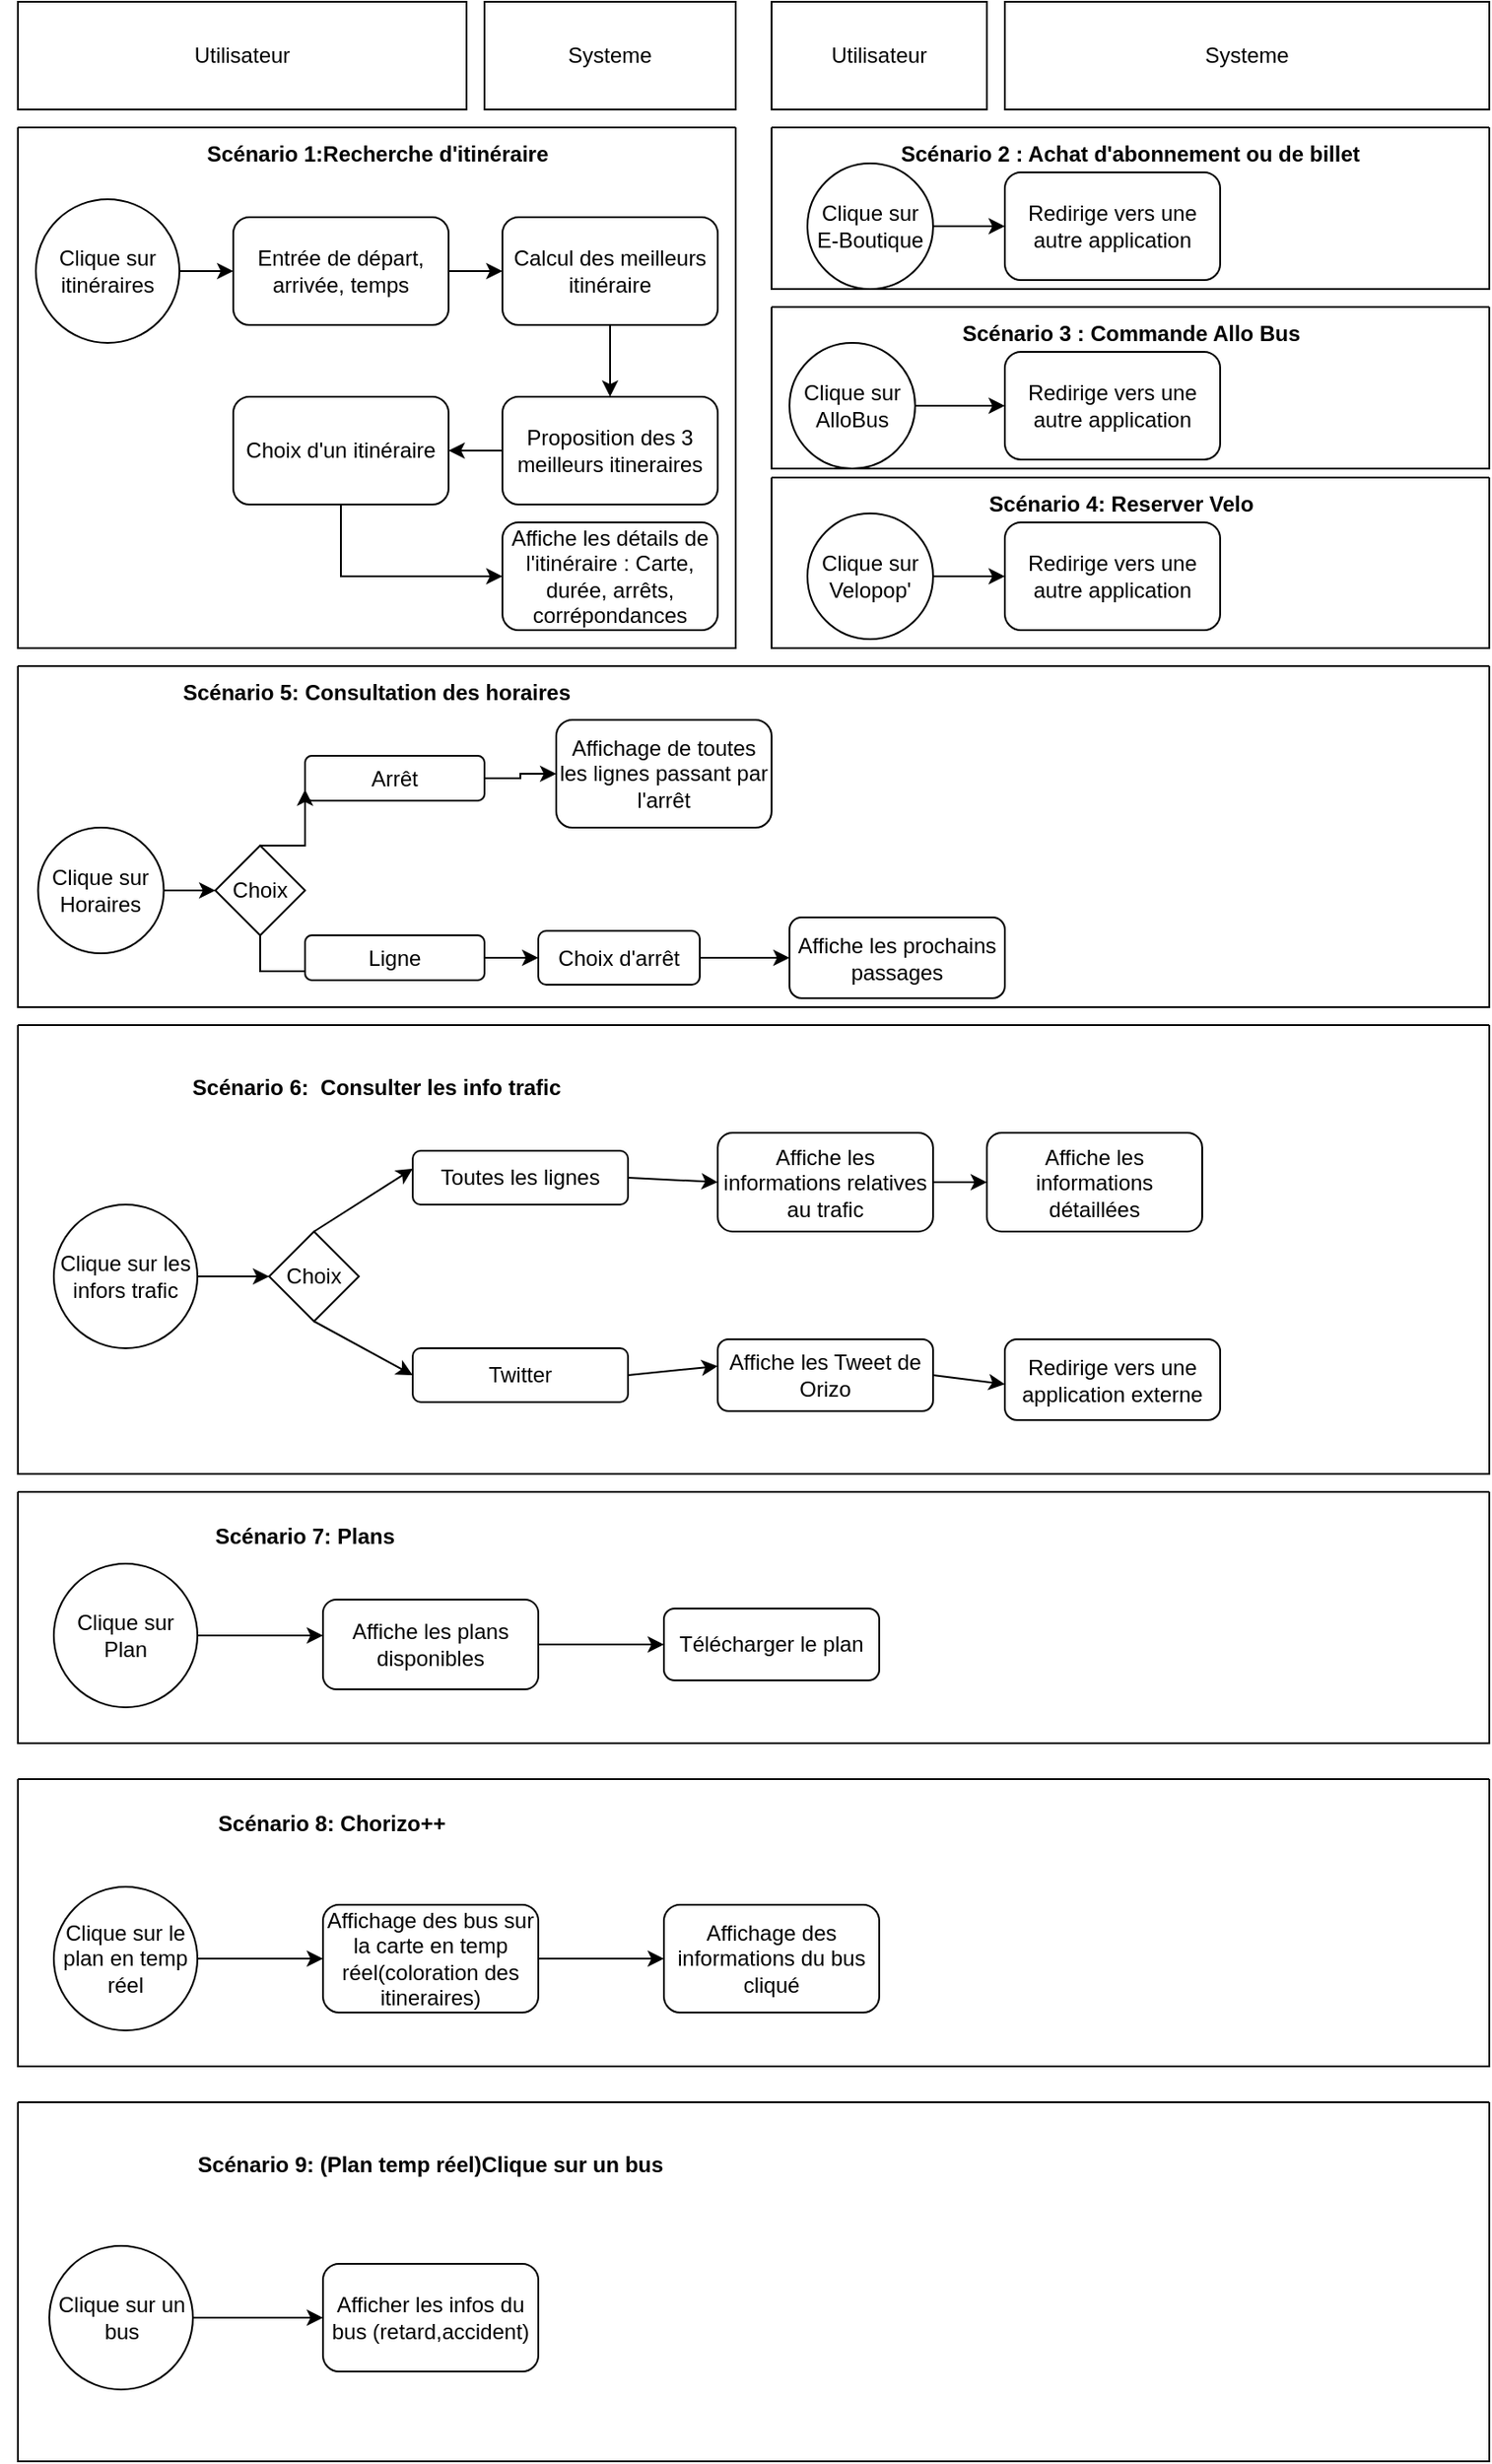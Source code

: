 <mxfile version="17.0.0" type="github">
  <diagram id="YqP27WUokVk4O-feUTNu" name="Page-1">
    <mxGraphModel dx="1422" dy="762" grid="1" gridSize="10" guides="1" tooltips="1" connect="1" arrows="1" fold="1" page="1" pageScale="1" pageWidth="850" pageHeight="1100" math="0" shadow="0">
      <root>
        <mxCell id="0" />
        <mxCell id="1" parent="0" />
        <mxCell id="Umk5Mk7T6SRKJrNun_KQ-3" style="edgeStyle=orthogonalEdgeStyle;rounded=0;orthogonalLoop=1;jettySize=auto;html=1;exitX=1;exitY=0.5;exitDx=0;exitDy=0;entryX=0;entryY=0.5;entryDx=0;entryDy=0;" parent="1" source="Umk5Mk7T6SRKJrNun_KQ-1" target="Umk5Mk7T6SRKJrNun_KQ-2" edge="1">
          <mxGeometry relative="1" as="geometry" />
        </mxCell>
        <mxCell id="Umk5Mk7T6SRKJrNun_KQ-1" value="&lt;div&gt;Clique sur itinéraires&lt;br&gt;&lt;/div&gt;" style="ellipse;whiteSpace=wrap;html=1;aspect=fixed;" parent="1" vertex="1">
          <mxGeometry x="30" y="120" width="80" height="80" as="geometry" />
        </mxCell>
        <mxCell id="Umk5Mk7T6SRKJrNun_KQ-6" style="edgeStyle=orthogonalEdgeStyle;rounded=0;orthogonalLoop=1;jettySize=auto;html=1;exitX=1;exitY=0.5;exitDx=0;exitDy=0;entryX=0;entryY=0.5;entryDx=0;entryDy=0;" parent="1" source="Umk5Mk7T6SRKJrNun_KQ-2" edge="1">
          <mxGeometry relative="1" as="geometry">
            <mxPoint x="290" y="160" as="targetPoint" />
          </mxGeometry>
        </mxCell>
        <mxCell id="Umk5Mk7T6SRKJrNun_KQ-2" value="&lt;div&gt;Entrée de départ, arrivée, temps&lt;/div&gt;" style="rounded=1;whiteSpace=wrap;html=1;" parent="1" vertex="1">
          <mxGeometry x="140" y="130" width="120" height="60" as="geometry" />
        </mxCell>
        <mxCell id="Umk5Mk7T6SRKJrNun_KQ-9" style="edgeStyle=orthogonalEdgeStyle;rounded=0;orthogonalLoop=1;jettySize=auto;html=1;exitX=0.5;exitY=1;exitDx=0;exitDy=0;" parent="1" source="Umk5Mk7T6SRKJrNun_KQ-11" target="Umk5Mk7T6SRKJrNun_KQ-7" edge="1">
          <mxGeometry relative="1" as="geometry">
            <mxPoint x="350" y="200" as="sourcePoint" />
            <Array as="points">
              <mxPoint x="350" y="210" />
              <mxPoint x="350" y="210" />
            </Array>
          </mxGeometry>
        </mxCell>
        <mxCell id="Umk5Mk7T6SRKJrNun_KQ-14" style="edgeStyle=orthogonalEdgeStyle;rounded=0;orthogonalLoop=1;jettySize=auto;html=1;" parent="1" source="Umk5Mk7T6SRKJrNun_KQ-7" target="Umk5Mk7T6SRKJrNun_KQ-13" edge="1">
          <mxGeometry relative="1" as="geometry" />
        </mxCell>
        <mxCell id="Umk5Mk7T6SRKJrNun_KQ-7" value="&lt;div&gt;Proposition des 3 meilleurs itineraires&lt;/div&gt;" style="rounded=1;whiteSpace=wrap;html=1;" parent="1" vertex="1">
          <mxGeometry x="290" y="230" width="120" height="60" as="geometry" />
        </mxCell>
        <mxCell id="Umk5Mk7T6SRKJrNun_KQ-11" value="&lt;div&gt;Calcul des meilleurs itinéraire&lt;/div&gt;" style="rounded=1;whiteSpace=wrap;html=1;" parent="1" vertex="1">
          <mxGeometry x="290" y="130" width="120" height="60" as="geometry" />
        </mxCell>
        <mxCell id="Umk5Mk7T6SRKJrNun_KQ-17" style="edgeStyle=orthogonalEdgeStyle;rounded=0;orthogonalLoop=1;jettySize=auto;html=1;exitX=0.5;exitY=1;exitDx=0;exitDy=0;entryX=0;entryY=0.5;entryDx=0;entryDy=0;" parent="1" source="Umk5Mk7T6SRKJrNun_KQ-13" target="Umk5Mk7T6SRKJrNun_KQ-15" edge="1">
          <mxGeometry relative="1" as="geometry" />
        </mxCell>
        <mxCell id="Umk5Mk7T6SRKJrNun_KQ-13" value="&lt;div&gt;Choix d&#39;un itinéraire&lt;/div&gt;" style="rounded=1;whiteSpace=wrap;html=1;" parent="1" vertex="1">
          <mxGeometry x="140" y="230" width="120" height="60" as="geometry" />
        </mxCell>
        <mxCell id="Umk5Mk7T6SRKJrNun_KQ-15" value="Affiche les détails de l&#39;itinéraire : Carte, durée, arrêts, corrépondances" style="rounded=1;whiteSpace=wrap;html=1;" parent="1" vertex="1">
          <mxGeometry x="290" y="300" width="120" height="60" as="geometry" />
        </mxCell>
        <mxCell id="Umk5Mk7T6SRKJrNun_KQ-20" value="" style="swimlane;startSize=0;" parent="1" vertex="1">
          <mxGeometry x="20" y="80" width="400" height="290" as="geometry" />
        </mxCell>
        <mxCell id="Umk5Mk7T6SRKJrNun_KQ-21" value="&lt;b&gt;Scénario 1:Recherche d&#39;itinéraire&lt;/b&gt;" style="text;html=1;strokeColor=none;fillColor=none;align=center;verticalAlign=middle;whiteSpace=wrap;rounded=0;" parent="Umk5Mk7T6SRKJrNun_KQ-20" vertex="1">
          <mxGeometry x="97.5" width="205" height="30" as="geometry" />
        </mxCell>
        <mxCell id="r48zgYtYUh1CPsNShktc-1" value="Utilisateur" style="rounded=0;whiteSpace=wrap;html=1;" parent="1" vertex="1">
          <mxGeometry x="20" y="10" width="250" height="60" as="geometry" />
        </mxCell>
        <mxCell id="r48zgYtYUh1CPsNShktc-4" value="&lt;div&gt;Systeme&lt;/div&gt;" style="rounded=0;whiteSpace=wrap;html=1;" parent="1" vertex="1">
          <mxGeometry x="280" y="10" width="140" height="60" as="geometry" />
        </mxCell>
        <mxCell id="r48zgYtYUh1CPsNShktc-7" value="" style="swimlane;startSize=0;" parent="1" vertex="1">
          <mxGeometry x="440" y="80" width="400" height="90" as="geometry" />
        </mxCell>
        <mxCell id="r48zgYtYUh1CPsNShktc-10" style="edgeStyle=orthogonalEdgeStyle;rounded=0;orthogonalLoop=1;jettySize=auto;html=1;exitX=1;exitY=0.5;exitDx=0;exitDy=0;entryX=0;entryY=0.5;entryDx=0;entryDy=0;" parent="r48zgYtYUh1CPsNShktc-7" source="r48zgYtYUh1CPsNShktc-8" target="r48zgYtYUh1CPsNShktc-9" edge="1">
          <mxGeometry relative="1" as="geometry" />
        </mxCell>
        <mxCell id="r48zgYtYUh1CPsNShktc-8" value="&lt;div&gt;Clique sur E-Boutique&lt;/div&gt;" style="ellipse;whiteSpace=wrap;html=1;aspect=fixed;" parent="r48zgYtYUh1CPsNShktc-7" vertex="1">
          <mxGeometry x="20" y="20" width="70" height="70" as="geometry" />
        </mxCell>
        <mxCell id="r48zgYtYUh1CPsNShktc-9" value="&lt;div&gt;Redirige vers une autre application&lt;/div&gt;" style="rounded=1;whiteSpace=wrap;html=1;" parent="r48zgYtYUh1CPsNShktc-7" vertex="1">
          <mxGeometry x="130" y="25" width="120" height="60" as="geometry" />
        </mxCell>
        <mxCell id="r48zgYtYUh1CPsNShktc-11" value="&lt;b&gt;Scénario 2 : Achat d&#39;abonnement ou de billet&lt;/b&gt;" style="text;html=1;strokeColor=none;fillColor=none;align=center;verticalAlign=middle;whiteSpace=wrap;rounded=0;" parent="r48zgYtYUh1CPsNShktc-7" vertex="1">
          <mxGeometry x="60" width="280" height="30" as="geometry" />
        </mxCell>
        <mxCell id="r48zgYtYUh1CPsNShktc-12" value="" style="swimlane;startSize=0;" parent="1" vertex="1">
          <mxGeometry x="440" y="180" width="400" height="90" as="geometry" />
        </mxCell>
        <mxCell id="r48zgYtYUh1CPsNShktc-15" value="&lt;div&gt;&lt;b&gt;Scénario 3 : Commande Allo Bus&lt;/b&gt;&lt;/div&gt;" style="text;html=1;strokeColor=none;fillColor=none;align=center;verticalAlign=middle;whiteSpace=wrap;rounded=0;" parent="r48zgYtYUh1CPsNShktc-12" vertex="1">
          <mxGeometry x="92.5" width="215" height="30" as="geometry" />
        </mxCell>
        <mxCell id="r48zgYtYUh1CPsNShktc-17" value="&lt;div&gt;Clique sur AlloBus&lt;/div&gt;" style="ellipse;whiteSpace=wrap;html=1;aspect=fixed;" parent="r48zgYtYUh1CPsNShktc-12" vertex="1">
          <mxGeometry x="10" y="20" width="70" height="70" as="geometry" />
        </mxCell>
        <mxCell id="r48zgYtYUh1CPsNShktc-18" value="&lt;div&gt;Redirige vers une autre application&lt;/div&gt;" style="rounded=1;whiteSpace=wrap;html=1;" parent="r48zgYtYUh1CPsNShktc-12" vertex="1">
          <mxGeometry x="130" y="25" width="120" height="60" as="geometry" />
        </mxCell>
        <mxCell id="r48zgYtYUh1CPsNShktc-16" style="edgeStyle=orthogonalEdgeStyle;rounded=0;orthogonalLoop=1;jettySize=auto;html=1;exitX=1;exitY=0.5;exitDx=0;exitDy=0;entryX=0;entryY=0.5;entryDx=0;entryDy=0;" parent="r48zgYtYUh1CPsNShktc-12" source="r48zgYtYUh1CPsNShktc-17" target="r48zgYtYUh1CPsNShktc-18" edge="1">
          <mxGeometry relative="1" as="geometry" />
        </mxCell>
        <mxCell id="r48zgYtYUh1CPsNShktc-13" value="Utilisateur" style="rounded=0;whiteSpace=wrap;html=1;" parent="1" vertex="1">
          <mxGeometry x="440" y="10" width="120" height="60" as="geometry" />
        </mxCell>
        <mxCell id="r48zgYtYUh1CPsNShktc-14" value="Systeme" style="rounded=0;whiteSpace=wrap;html=1;" parent="1" vertex="1">
          <mxGeometry x="570" y="10" width="270" height="60" as="geometry" />
        </mxCell>
        <mxCell id="r48zgYtYUh1CPsNShktc-21" value="&lt;b&gt;Scénario 4: Reserver Velo&lt;/b&gt;" style="text;html=1;strokeColor=none;fillColor=none;align=center;verticalAlign=middle;whiteSpace=wrap;rounded=0;" parent="1" vertex="1">
          <mxGeometry x="510" y="275" width="250" height="30" as="geometry" />
        </mxCell>
        <mxCell id="r48zgYtYUh1CPsNShktc-29" value="" style="swimlane;startSize=0;" parent="1" vertex="1">
          <mxGeometry x="440" y="275" width="400" height="95" as="geometry" />
        </mxCell>
        <mxCell id="r48zgYtYUh1CPsNShktc-23" value="Clique sur Velopop&#39;" style="ellipse;whiteSpace=wrap;html=1;aspect=fixed;" parent="r48zgYtYUh1CPsNShktc-29" vertex="1">
          <mxGeometry x="20" y="20" width="70" height="70" as="geometry" />
        </mxCell>
        <mxCell id="r48zgYtYUh1CPsNShktc-24" value="&lt;div&gt;Redirige vers une autre application&lt;/div&gt;" style="rounded=1;whiteSpace=wrap;html=1;" parent="r48zgYtYUh1CPsNShktc-29" vertex="1">
          <mxGeometry x="130" y="25" width="120" height="60" as="geometry" />
        </mxCell>
        <mxCell id="r48zgYtYUh1CPsNShktc-26" value="" style="edgeStyle=orthogonalEdgeStyle;rounded=0;orthogonalLoop=1;jettySize=auto;html=1;" parent="r48zgYtYUh1CPsNShktc-29" source="r48zgYtYUh1CPsNShktc-23" target="r48zgYtYUh1CPsNShktc-24" edge="1">
          <mxGeometry relative="1" as="geometry" />
        </mxCell>
        <mxCell id="r48zgYtYUh1CPsNShktc-32" value="" style="swimlane;startSize=0;" parent="1" vertex="1">
          <mxGeometry x="20" y="380" width="820" height="190" as="geometry">
            <mxRectangle x="20" y="380" width="50" height="40" as="alternateBounds" />
          </mxGeometry>
        </mxCell>
        <mxCell id="r48zgYtYUh1CPsNShktc-33" value="Clique sur Horaires" style="ellipse;whiteSpace=wrap;html=1;aspect=fixed;" parent="r48zgYtYUh1CPsNShktc-32" vertex="1">
          <mxGeometry x="11.25" y="90" width="70" height="70" as="geometry" />
        </mxCell>
        <mxCell id="r48zgYtYUh1CPsNShktc-34" value="&lt;b&gt;Scénario 5: Consultation des horaires&lt;/b&gt;" style="text;html=1;strokeColor=none;fillColor=none;align=center;verticalAlign=middle;whiteSpace=wrap;rounded=0;" parent="r48zgYtYUh1CPsNShktc-32" vertex="1">
          <mxGeometry x="81.25" width="237.5" height="30" as="geometry" />
        </mxCell>
        <mxCell id="r48zgYtYUh1CPsNShktc-55" style="edgeStyle=orthogonalEdgeStyle;rounded=0;orthogonalLoop=1;jettySize=auto;html=1;entryX=0;entryY=0.5;entryDx=0;entryDy=0;" parent="r48zgYtYUh1CPsNShktc-32" source="r48zgYtYUh1CPsNShktc-35" target="r48zgYtYUh1CPsNShktc-49" edge="1">
          <mxGeometry relative="1" as="geometry" />
        </mxCell>
        <mxCell id="r48zgYtYUh1CPsNShktc-35" value="&lt;div&gt;Arrêt&lt;/div&gt;" style="rounded=1;whiteSpace=wrap;html=1;" parent="r48zgYtYUh1CPsNShktc-32" vertex="1">
          <mxGeometry x="160" y="50" width="100" height="25" as="geometry" />
        </mxCell>
        <mxCell id="r48zgYtYUh1CPsNShktc-41" style="edgeStyle=orthogonalEdgeStyle;rounded=0;orthogonalLoop=1;jettySize=auto;html=1;entryX=0;entryY=0.25;entryDx=0;entryDy=0;" parent="r48zgYtYUh1CPsNShktc-32" source="r48zgYtYUh1CPsNShktc-37" target="r48zgYtYUh1CPsNShktc-39" edge="1">
          <mxGeometry relative="1" as="geometry" />
        </mxCell>
        <mxCell id="r48zgYtYUh1CPsNShktc-47" style="edgeStyle=orthogonalEdgeStyle;rounded=0;orthogonalLoop=1;jettySize=auto;html=1;exitX=0.5;exitY=0;exitDx=0;exitDy=0;entryX=0;entryY=0.75;entryDx=0;entryDy=0;" parent="r48zgYtYUh1CPsNShktc-32" source="r48zgYtYUh1CPsNShktc-37" target="r48zgYtYUh1CPsNShktc-35" edge="1">
          <mxGeometry relative="1" as="geometry" />
        </mxCell>
        <mxCell id="r48zgYtYUh1CPsNShktc-37" value="&lt;div&gt;Choix&lt;/div&gt;" style="rhombus;whiteSpace=wrap;html=1;" parent="r48zgYtYUh1CPsNShktc-32" vertex="1">
          <mxGeometry x="110" y="100" width="50" height="50" as="geometry" />
        </mxCell>
        <mxCell id="r48zgYtYUh1CPsNShktc-52" style="edgeStyle=orthogonalEdgeStyle;rounded=0;orthogonalLoop=1;jettySize=auto;html=1;entryX=0;entryY=0.5;entryDx=0;entryDy=0;" parent="r48zgYtYUh1CPsNShktc-32" source="r48zgYtYUh1CPsNShktc-39" target="r48zgYtYUh1CPsNShktc-50" edge="1">
          <mxGeometry relative="1" as="geometry" />
        </mxCell>
        <mxCell id="r48zgYtYUh1CPsNShktc-39" value="&lt;div&gt;Ligne&lt;/div&gt;" style="rounded=1;whiteSpace=wrap;html=1;" parent="r48zgYtYUh1CPsNShktc-32" vertex="1">
          <mxGeometry x="160" y="150" width="100" height="25" as="geometry" />
        </mxCell>
        <mxCell id="r48zgYtYUh1CPsNShktc-49" value="&lt;div&gt;Affichage de toutes les lignes passant par l&#39;arrêt&lt;/div&gt;" style="rounded=1;whiteSpace=wrap;html=1;" parent="r48zgYtYUh1CPsNShktc-32" vertex="1">
          <mxGeometry x="300" y="30" width="120" height="60" as="geometry" />
        </mxCell>
        <mxCell id="r48zgYtYUh1CPsNShktc-50" value="Choix d&#39;arrêt" style="rounded=1;whiteSpace=wrap;html=1;" parent="r48zgYtYUh1CPsNShktc-32" vertex="1">
          <mxGeometry x="290" y="147.5" width="90" height="30" as="geometry" />
        </mxCell>
        <mxCell id="UJO03gXzS-ZTNtGmvzBQ-1" value="" style="endArrow=classic;html=1;rounded=0;entryX=0;entryY=0.5;entryDx=0;entryDy=0;exitX=1;exitY=0.5;exitDx=0;exitDy=0;" parent="r48zgYtYUh1CPsNShktc-32" source="r48zgYtYUh1CPsNShktc-33" target="r48zgYtYUh1CPsNShktc-37" edge="1">
          <mxGeometry width="50" height="50" relative="1" as="geometry">
            <mxPoint x="70" y="125" as="sourcePoint" />
            <mxPoint x="120" y="80" as="targetPoint" />
          </mxGeometry>
        </mxCell>
        <mxCell id="UJO03gXzS-ZTNtGmvzBQ-10" value="Affiche les prochains passages" style="rounded=1;whiteSpace=wrap;html=1;" parent="r48zgYtYUh1CPsNShktc-32" vertex="1">
          <mxGeometry x="430" y="140" width="120" height="45" as="geometry" />
        </mxCell>
        <mxCell id="UJO03gXzS-ZTNtGmvzBQ-11" value="" style="endArrow=classic;html=1;rounded=0;entryX=0;entryY=0.5;entryDx=0;entryDy=0;exitX=1;exitY=0.5;exitDx=0;exitDy=0;" parent="r48zgYtYUh1CPsNShktc-32" source="r48zgYtYUh1CPsNShktc-50" target="UJO03gXzS-ZTNtGmvzBQ-10" edge="1">
          <mxGeometry width="50" height="50" relative="1" as="geometry">
            <mxPoint x="380" y="180" as="sourcePoint" />
            <mxPoint x="430" y="130" as="targetPoint" />
          </mxGeometry>
        </mxCell>
        <mxCell id="UJO03gXzS-ZTNtGmvzBQ-23" value="" style="swimlane;startSize=0;" parent="1" vertex="1">
          <mxGeometry x="20" y="580" width="820" height="250" as="geometry" />
        </mxCell>
        <mxCell id="UJO03gXzS-ZTNtGmvzBQ-3" value="Clique sur les infors trafic" style="ellipse;whiteSpace=wrap;html=1;aspect=fixed;" parent="UJO03gXzS-ZTNtGmvzBQ-23" vertex="1">
          <mxGeometry x="20" y="100" width="80" height="80" as="geometry" />
        </mxCell>
        <mxCell id="UJO03gXzS-ZTNtGmvzBQ-4" value="Choix" style="rhombus;whiteSpace=wrap;html=1;" parent="UJO03gXzS-ZTNtGmvzBQ-23" vertex="1">
          <mxGeometry x="140" y="115" width="50" height="50" as="geometry" />
        </mxCell>
        <mxCell id="UJO03gXzS-ZTNtGmvzBQ-5" value="" style="endArrow=classic;html=1;rounded=0;entryX=0;entryY=0.5;entryDx=0;entryDy=0;exitX=1;exitY=0.5;exitDx=0;exitDy=0;" parent="UJO03gXzS-ZTNtGmvzBQ-23" source="UJO03gXzS-ZTNtGmvzBQ-3" target="UJO03gXzS-ZTNtGmvzBQ-4" edge="1">
          <mxGeometry width="50" height="50" relative="1" as="geometry">
            <mxPoint x="90" y="170" as="sourcePoint" />
            <mxPoint x="140" y="120" as="targetPoint" />
          </mxGeometry>
        </mxCell>
        <mxCell id="UJO03gXzS-ZTNtGmvzBQ-6" value="Toutes les lignes" style="rounded=1;whiteSpace=wrap;html=1;" parent="UJO03gXzS-ZTNtGmvzBQ-23" vertex="1">
          <mxGeometry x="220" y="70" width="120" height="30" as="geometry" />
        </mxCell>
        <mxCell id="UJO03gXzS-ZTNtGmvzBQ-7" value="" style="endArrow=classic;html=1;rounded=0;exitX=0.5;exitY=0;exitDx=0;exitDy=0;" parent="UJO03gXzS-ZTNtGmvzBQ-23" source="UJO03gXzS-ZTNtGmvzBQ-4" edge="1">
          <mxGeometry width="50" height="50" relative="1" as="geometry">
            <mxPoint x="160" y="80" as="sourcePoint" />
            <mxPoint x="220" y="80" as="targetPoint" />
          </mxGeometry>
        </mxCell>
        <mxCell id="UJO03gXzS-ZTNtGmvzBQ-8" value="Twitter" style="rounded=1;whiteSpace=wrap;html=1;" parent="UJO03gXzS-ZTNtGmvzBQ-23" vertex="1">
          <mxGeometry x="220" y="180" width="120" height="30" as="geometry" />
        </mxCell>
        <mxCell id="UJO03gXzS-ZTNtGmvzBQ-12" value="" style="endArrow=classic;html=1;rounded=0;entryX=0;entryY=0.5;entryDx=0;entryDy=0;exitX=0.5;exitY=1;exitDx=0;exitDy=0;" parent="UJO03gXzS-ZTNtGmvzBQ-23" source="UJO03gXzS-ZTNtGmvzBQ-4" target="UJO03gXzS-ZTNtGmvzBQ-8" edge="1">
          <mxGeometry width="50" height="50" relative="1" as="geometry">
            <mxPoint x="165" y="210" as="sourcePoint" />
            <mxPoint x="215" y="160" as="targetPoint" />
          </mxGeometry>
        </mxCell>
        <mxCell id="UJO03gXzS-ZTNtGmvzBQ-13" value="Affiche les informations relatives au trafic" style="rounded=1;whiteSpace=wrap;html=1;" parent="UJO03gXzS-ZTNtGmvzBQ-23" vertex="1">
          <mxGeometry x="390" y="60" width="120" height="55" as="geometry" />
        </mxCell>
        <mxCell id="UJO03gXzS-ZTNtGmvzBQ-14" value="" style="endArrow=classic;html=1;rounded=0;exitX=1;exitY=0.5;exitDx=0;exitDy=0;entryX=0;entryY=0.5;entryDx=0;entryDy=0;" parent="UJO03gXzS-ZTNtGmvzBQ-23" source="UJO03gXzS-ZTNtGmvzBQ-6" target="UJO03gXzS-ZTNtGmvzBQ-13" edge="1">
          <mxGeometry width="50" height="50" relative="1" as="geometry">
            <mxPoint x="340" y="130" as="sourcePoint" />
            <mxPoint x="390" y="80" as="targetPoint" />
          </mxGeometry>
        </mxCell>
        <mxCell id="UJO03gXzS-ZTNtGmvzBQ-17" value="Affiche les informations détaillées" style="rounded=1;whiteSpace=wrap;html=1;" parent="UJO03gXzS-ZTNtGmvzBQ-23" vertex="1">
          <mxGeometry x="540" y="60" width="120" height="55" as="geometry" />
        </mxCell>
        <mxCell id="UJO03gXzS-ZTNtGmvzBQ-18" value="" style="endArrow=classic;html=1;rounded=0;exitX=1;exitY=0.5;exitDx=0;exitDy=0;entryX=0;entryY=0.5;entryDx=0;entryDy=0;" parent="UJO03gXzS-ZTNtGmvzBQ-23" source="UJO03gXzS-ZTNtGmvzBQ-13" target="UJO03gXzS-ZTNtGmvzBQ-17" edge="1">
          <mxGeometry width="50" height="50" relative="1" as="geometry">
            <mxPoint x="490" y="130" as="sourcePoint" />
            <mxPoint x="540" y="80" as="targetPoint" />
          </mxGeometry>
        </mxCell>
        <mxCell id="UJO03gXzS-ZTNtGmvzBQ-19" value="Affiche les Tweet de Orizo" style="rounded=1;whiteSpace=wrap;html=1;" parent="UJO03gXzS-ZTNtGmvzBQ-23" vertex="1">
          <mxGeometry x="390" y="175" width="120" height="40" as="geometry" />
        </mxCell>
        <mxCell id="UJO03gXzS-ZTNtGmvzBQ-20" value="" style="endArrow=classic;html=1;rounded=0;exitX=1;exitY=0.5;exitDx=0;exitDy=0;" parent="UJO03gXzS-ZTNtGmvzBQ-23" source="UJO03gXzS-ZTNtGmvzBQ-8" edge="1">
          <mxGeometry width="50" height="50" relative="1" as="geometry">
            <mxPoint x="340" y="240" as="sourcePoint" />
            <mxPoint x="390" y="190" as="targetPoint" />
          </mxGeometry>
        </mxCell>
        <mxCell id="UJO03gXzS-ZTNtGmvzBQ-21" value="Redirige vers une application externe" style="rounded=1;whiteSpace=wrap;html=1;" parent="UJO03gXzS-ZTNtGmvzBQ-23" vertex="1">
          <mxGeometry x="550" y="175" width="120" height="45" as="geometry" />
        </mxCell>
        <mxCell id="UJO03gXzS-ZTNtGmvzBQ-22" value="" style="endArrow=classic;html=1;rounded=0;exitX=1;exitY=0.5;exitDx=0;exitDy=0;" parent="UJO03gXzS-ZTNtGmvzBQ-23" source="UJO03gXzS-ZTNtGmvzBQ-19" edge="1">
          <mxGeometry width="50" height="50" relative="1" as="geometry">
            <mxPoint x="500" y="250" as="sourcePoint" />
            <mxPoint x="550" y="200" as="targetPoint" />
          </mxGeometry>
        </mxCell>
        <mxCell id="UJO03gXzS-ZTNtGmvzBQ-25" value="&lt;b&gt;Scénario 6:&amp;nbsp; Consulter les info trafic&lt;/b&gt;" style="text;html=1;strokeColor=none;fillColor=none;align=center;verticalAlign=middle;whiteSpace=wrap;rounded=0;" parent="UJO03gXzS-ZTNtGmvzBQ-23" vertex="1">
          <mxGeometry x="90" y="20" width="220" height="30" as="geometry" />
        </mxCell>
        <mxCell id="UJO03gXzS-ZTNtGmvzBQ-26" value="&lt;div&gt;Clique sur Plan&lt;/div&gt;" style="ellipse;whiteSpace=wrap;html=1;aspect=fixed;" parent="1" vertex="1">
          <mxGeometry x="40" y="880" width="80" height="80" as="geometry" />
        </mxCell>
        <mxCell id="UJO03gXzS-ZTNtGmvzBQ-27" value="Affiche les plans disponibles" style="rounded=1;whiteSpace=wrap;html=1;" parent="1" vertex="1">
          <mxGeometry x="190" y="900" width="120" height="50" as="geometry" />
        </mxCell>
        <mxCell id="UJO03gXzS-ZTNtGmvzBQ-28" value="Télécharger le plan" style="rounded=1;whiteSpace=wrap;html=1;" parent="1" vertex="1">
          <mxGeometry x="380" y="905" width="120" height="40" as="geometry" />
        </mxCell>
        <mxCell id="UJO03gXzS-ZTNtGmvzBQ-29" value="" style="endArrow=classic;html=1;rounded=0;exitX=1;exitY=0.5;exitDx=0;exitDy=0;" parent="1" source="UJO03gXzS-ZTNtGmvzBQ-26" edge="1">
          <mxGeometry width="50" height="50" relative="1" as="geometry">
            <mxPoint x="140" y="970" as="sourcePoint" />
            <mxPoint x="190" y="920" as="targetPoint" />
          </mxGeometry>
        </mxCell>
        <mxCell id="UJO03gXzS-ZTNtGmvzBQ-30" value="" style="endArrow=classic;html=1;rounded=0;exitX=1;exitY=0.5;exitDx=0;exitDy=0;" parent="1" source="UJO03gXzS-ZTNtGmvzBQ-27" edge="1">
          <mxGeometry width="50" height="50" relative="1" as="geometry">
            <mxPoint x="330" y="970" as="sourcePoint" />
            <mxPoint x="380" y="925" as="targetPoint" />
          </mxGeometry>
        </mxCell>
        <mxCell id="UJO03gXzS-ZTNtGmvzBQ-31" value="&lt;b&gt;Scénario 7: Plans&lt;/b&gt;" style="text;html=1;strokeColor=none;fillColor=none;align=center;verticalAlign=middle;whiteSpace=wrap;rounded=0;" parent="1" vertex="1">
          <mxGeometry x="120" y="850" width="120" height="30" as="geometry" />
        </mxCell>
        <mxCell id="UJO03gXzS-ZTNtGmvzBQ-32" value="" style="swimlane;startSize=0;" parent="1" vertex="1">
          <mxGeometry x="20" y="840" width="820" height="140" as="geometry">
            <mxRectangle x="20" y="840" width="50" height="40" as="alternateBounds" />
          </mxGeometry>
        </mxCell>
        <mxCell id="56q_HnTANDEBEadtEkHw-6" value="" style="swimlane;startSize=0;" vertex="1" parent="1">
          <mxGeometry x="20" y="1000" width="820" height="160" as="geometry" />
        </mxCell>
        <mxCell id="56q_HnTANDEBEadtEkHw-1" value="Clique sur le plan en temp réel" style="ellipse;whiteSpace=wrap;html=1;aspect=fixed;" vertex="1" parent="56q_HnTANDEBEadtEkHw-6">
          <mxGeometry x="20" y="60" width="80" height="80" as="geometry" />
        </mxCell>
        <mxCell id="56q_HnTANDEBEadtEkHw-2" value="Affichage des bus sur la carte en temp réel(coloration des itineraires)" style="rounded=1;whiteSpace=wrap;html=1;" vertex="1" parent="56q_HnTANDEBEadtEkHw-6">
          <mxGeometry x="170" y="70" width="120" height="60" as="geometry" />
        </mxCell>
        <mxCell id="56q_HnTANDEBEadtEkHw-3" value="" style="endArrow=classic;html=1;rounded=0;entryX=0;entryY=0.5;entryDx=0;entryDy=0;" edge="1" parent="56q_HnTANDEBEadtEkHw-6" target="56q_HnTANDEBEadtEkHw-2">
          <mxGeometry width="50" height="50" relative="1" as="geometry">
            <mxPoint x="100" y="100" as="sourcePoint" />
            <mxPoint x="150" y="50" as="targetPoint" />
          </mxGeometry>
        </mxCell>
        <mxCell id="56q_HnTANDEBEadtEkHw-4" value="Affichage des informations du bus cliqué" style="rounded=1;whiteSpace=wrap;html=1;" vertex="1" parent="56q_HnTANDEBEadtEkHw-6">
          <mxGeometry x="360" y="70" width="120" height="60" as="geometry" />
        </mxCell>
        <mxCell id="56q_HnTANDEBEadtEkHw-5" value="" style="endArrow=classic;html=1;rounded=0;entryX=0;entryY=0.5;entryDx=0;entryDy=0;" edge="1" parent="56q_HnTANDEBEadtEkHw-6" target="56q_HnTANDEBEadtEkHw-4">
          <mxGeometry width="50" height="50" relative="1" as="geometry">
            <mxPoint x="290" y="100" as="sourcePoint" />
            <mxPoint x="340" y="50" as="targetPoint" />
          </mxGeometry>
        </mxCell>
        <mxCell id="56q_HnTANDEBEadtEkHw-8" value="&lt;b&gt;Scénario 8: Chorizo++&lt;/b&gt;" style="text;html=1;strokeColor=none;fillColor=none;align=center;verticalAlign=middle;whiteSpace=wrap;rounded=0;" vertex="1" parent="56q_HnTANDEBEadtEkHw-6">
          <mxGeometry x="100" y="10" width="150" height="30" as="geometry" />
        </mxCell>
        <mxCell id="56q_HnTANDEBEadtEkHw-9" value="" style="swimlane;startSize=0;" vertex="1" parent="1">
          <mxGeometry x="20" y="1180" width="820" height="200" as="geometry" />
        </mxCell>
        <mxCell id="56q_HnTANDEBEadtEkHw-10" value="Clique sur un bus" style="ellipse;whiteSpace=wrap;html=1;aspect=fixed;" vertex="1" parent="56q_HnTANDEBEadtEkHw-9">
          <mxGeometry x="17.5" y="80" width="80" height="80" as="geometry" />
        </mxCell>
        <mxCell id="56q_HnTANDEBEadtEkHw-11" value="Afficher les infos du bus (retard,accident)" style="rounded=1;whiteSpace=wrap;html=1;" vertex="1" parent="56q_HnTANDEBEadtEkHw-9">
          <mxGeometry x="170" y="90" width="120" height="60" as="geometry" />
        </mxCell>
        <mxCell id="56q_HnTANDEBEadtEkHw-12" value="" style="endArrow=classic;html=1;rounded=0;entryX=0;entryY=0.5;entryDx=0;entryDy=0;" edge="1" parent="56q_HnTANDEBEadtEkHw-9" target="56q_HnTANDEBEadtEkHw-11">
          <mxGeometry width="50" height="50" relative="1" as="geometry">
            <mxPoint x="97.5" y="120" as="sourcePoint" />
            <mxPoint x="147.5" y="70" as="targetPoint" />
          </mxGeometry>
        </mxCell>
        <mxCell id="56q_HnTANDEBEadtEkHw-13" value="&lt;b&gt;Scénario 9: (Plan temp réel)Clique sur un bus&lt;/b&gt;" style="text;html=1;strokeColor=none;fillColor=none;align=center;verticalAlign=middle;whiteSpace=wrap;rounded=0;" vertex="1" parent="56q_HnTANDEBEadtEkHw-9">
          <mxGeometry x="-10" y="20" width="480" height="30" as="geometry" />
        </mxCell>
      </root>
    </mxGraphModel>
  </diagram>
</mxfile>

